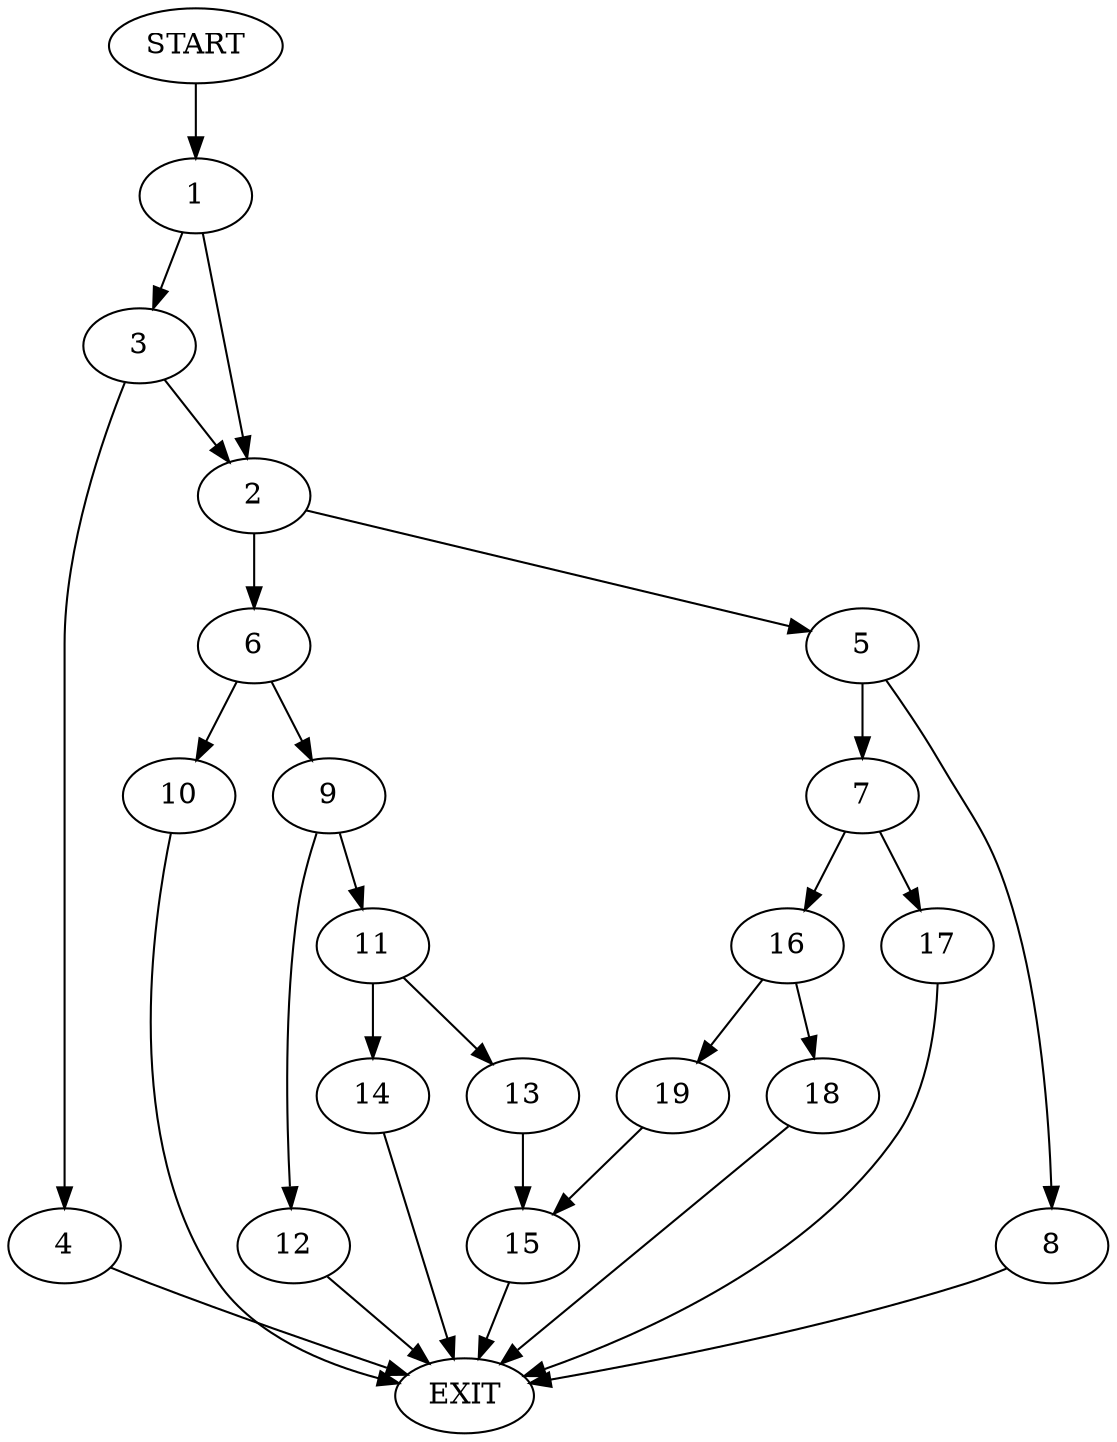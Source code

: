 digraph {
0 [label="START"]
20 [label="EXIT"]
0 -> 1
1 -> 2
1 -> 3
3 -> 2
3 -> 4
2 -> 5
2 -> 6
4 -> 20
5 -> 7
5 -> 8
6 -> 9
6 -> 10
10 -> 20
9 -> 11
9 -> 12
11 -> 13
11 -> 14
12 -> 20
14 -> 20
13 -> 15
15 -> 20
7 -> 16
7 -> 17
8 -> 20
16 -> 18
16 -> 19
17 -> 20
18 -> 20
19 -> 15
}
